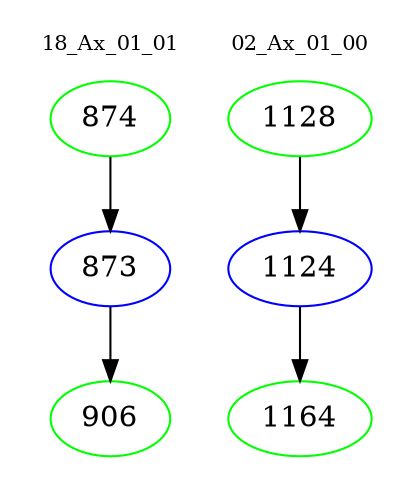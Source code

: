 digraph{
subgraph cluster_0 {
color = white
label = "18_Ax_01_01";
fontsize=10;
T0_874 [label="874", color="green"]
T0_874 -> T0_873 [color="black"]
T0_873 [label="873", color="blue"]
T0_873 -> T0_906 [color="black"]
T0_906 [label="906", color="green"]
}
subgraph cluster_1 {
color = white
label = "02_Ax_01_00";
fontsize=10;
T1_1128 [label="1128", color="green"]
T1_1128 -> T1_1124 [color="black"]
T1_1124 [label="1124", color="blue"]
T1_1124 -> T1_1164 [color="black"]
T1_1164 [label="1164", color="green"]
}
}
